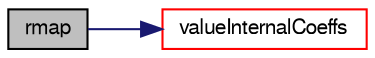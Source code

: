 digraph "rmap"
{
  bgcolor="transparent";
  edge [fontname="FreeSans",fontsize="10",labelfontname="FreeSans",labelfontsize="10"];
  node [fontname="FreeSans",fontsize="10",shape=record];
  rankdir="LR";
  Node1195 [label="rmap",height=0.2,width=0.4,color="black", fillcolor="grey75", style="filled", fontcolor="black"];
  Node1195 -> Node1196 [color="midnightblue",fontsize="10",style="solid",fontname="FreeSans"];
  Node1196 [label="valueInternalCoeffs",height=0.2,width=0.4,color="red",URL="$a23554.html#a541ce5c2450b431429d4b4833b66761f",tooltip="Return the matrix diagonal coefficients corresponding to the. "];
}
